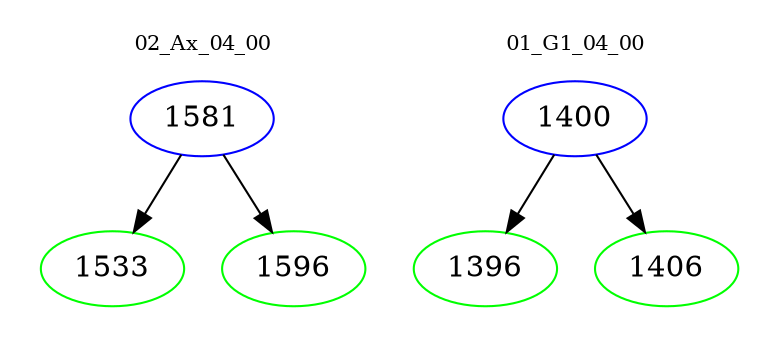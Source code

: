 digraph{
subgraph cluster_0 {
color = white
label = "02_Ax_04_00";
fontsize=10;
T0_1581 [label="1581", color="blue"]
T0_1581 -> T0_1533 [color="black"]
T0_1533 [label="1533", color="green"]
T0_1581 -> T0_1596 [color="black"]
T0_1596 [label="1596", color="green"]
}
subgraph cluster_1 {
color = white
label = "01_G1_04_00";
fontsize=10;
T1_1400 [label="1400", color="blue"]
T1_1400 -> T1_1396 [color="black"]
T1_1396 [label="1396", color="green"]
T1_1400 -> T1_1406 [color="black"]
T1_1406 [label="1406", color="green"]
}
}
